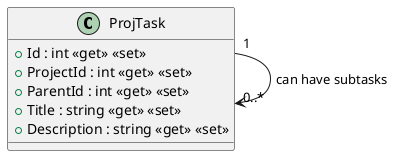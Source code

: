 @startuml
class ProjTask {
    + Id : int <<get>> <<set>>
    + ProjectId : int <<get>> <<set>>
    + ParentId : int <<get>> <<set>>
    + Title : string <<get>> <<set>>
    + Description : string <<get>> <<set>>
}

ProjTask "1" --> "0..*" ProjTask  : "can have subtasks"
@enduml
